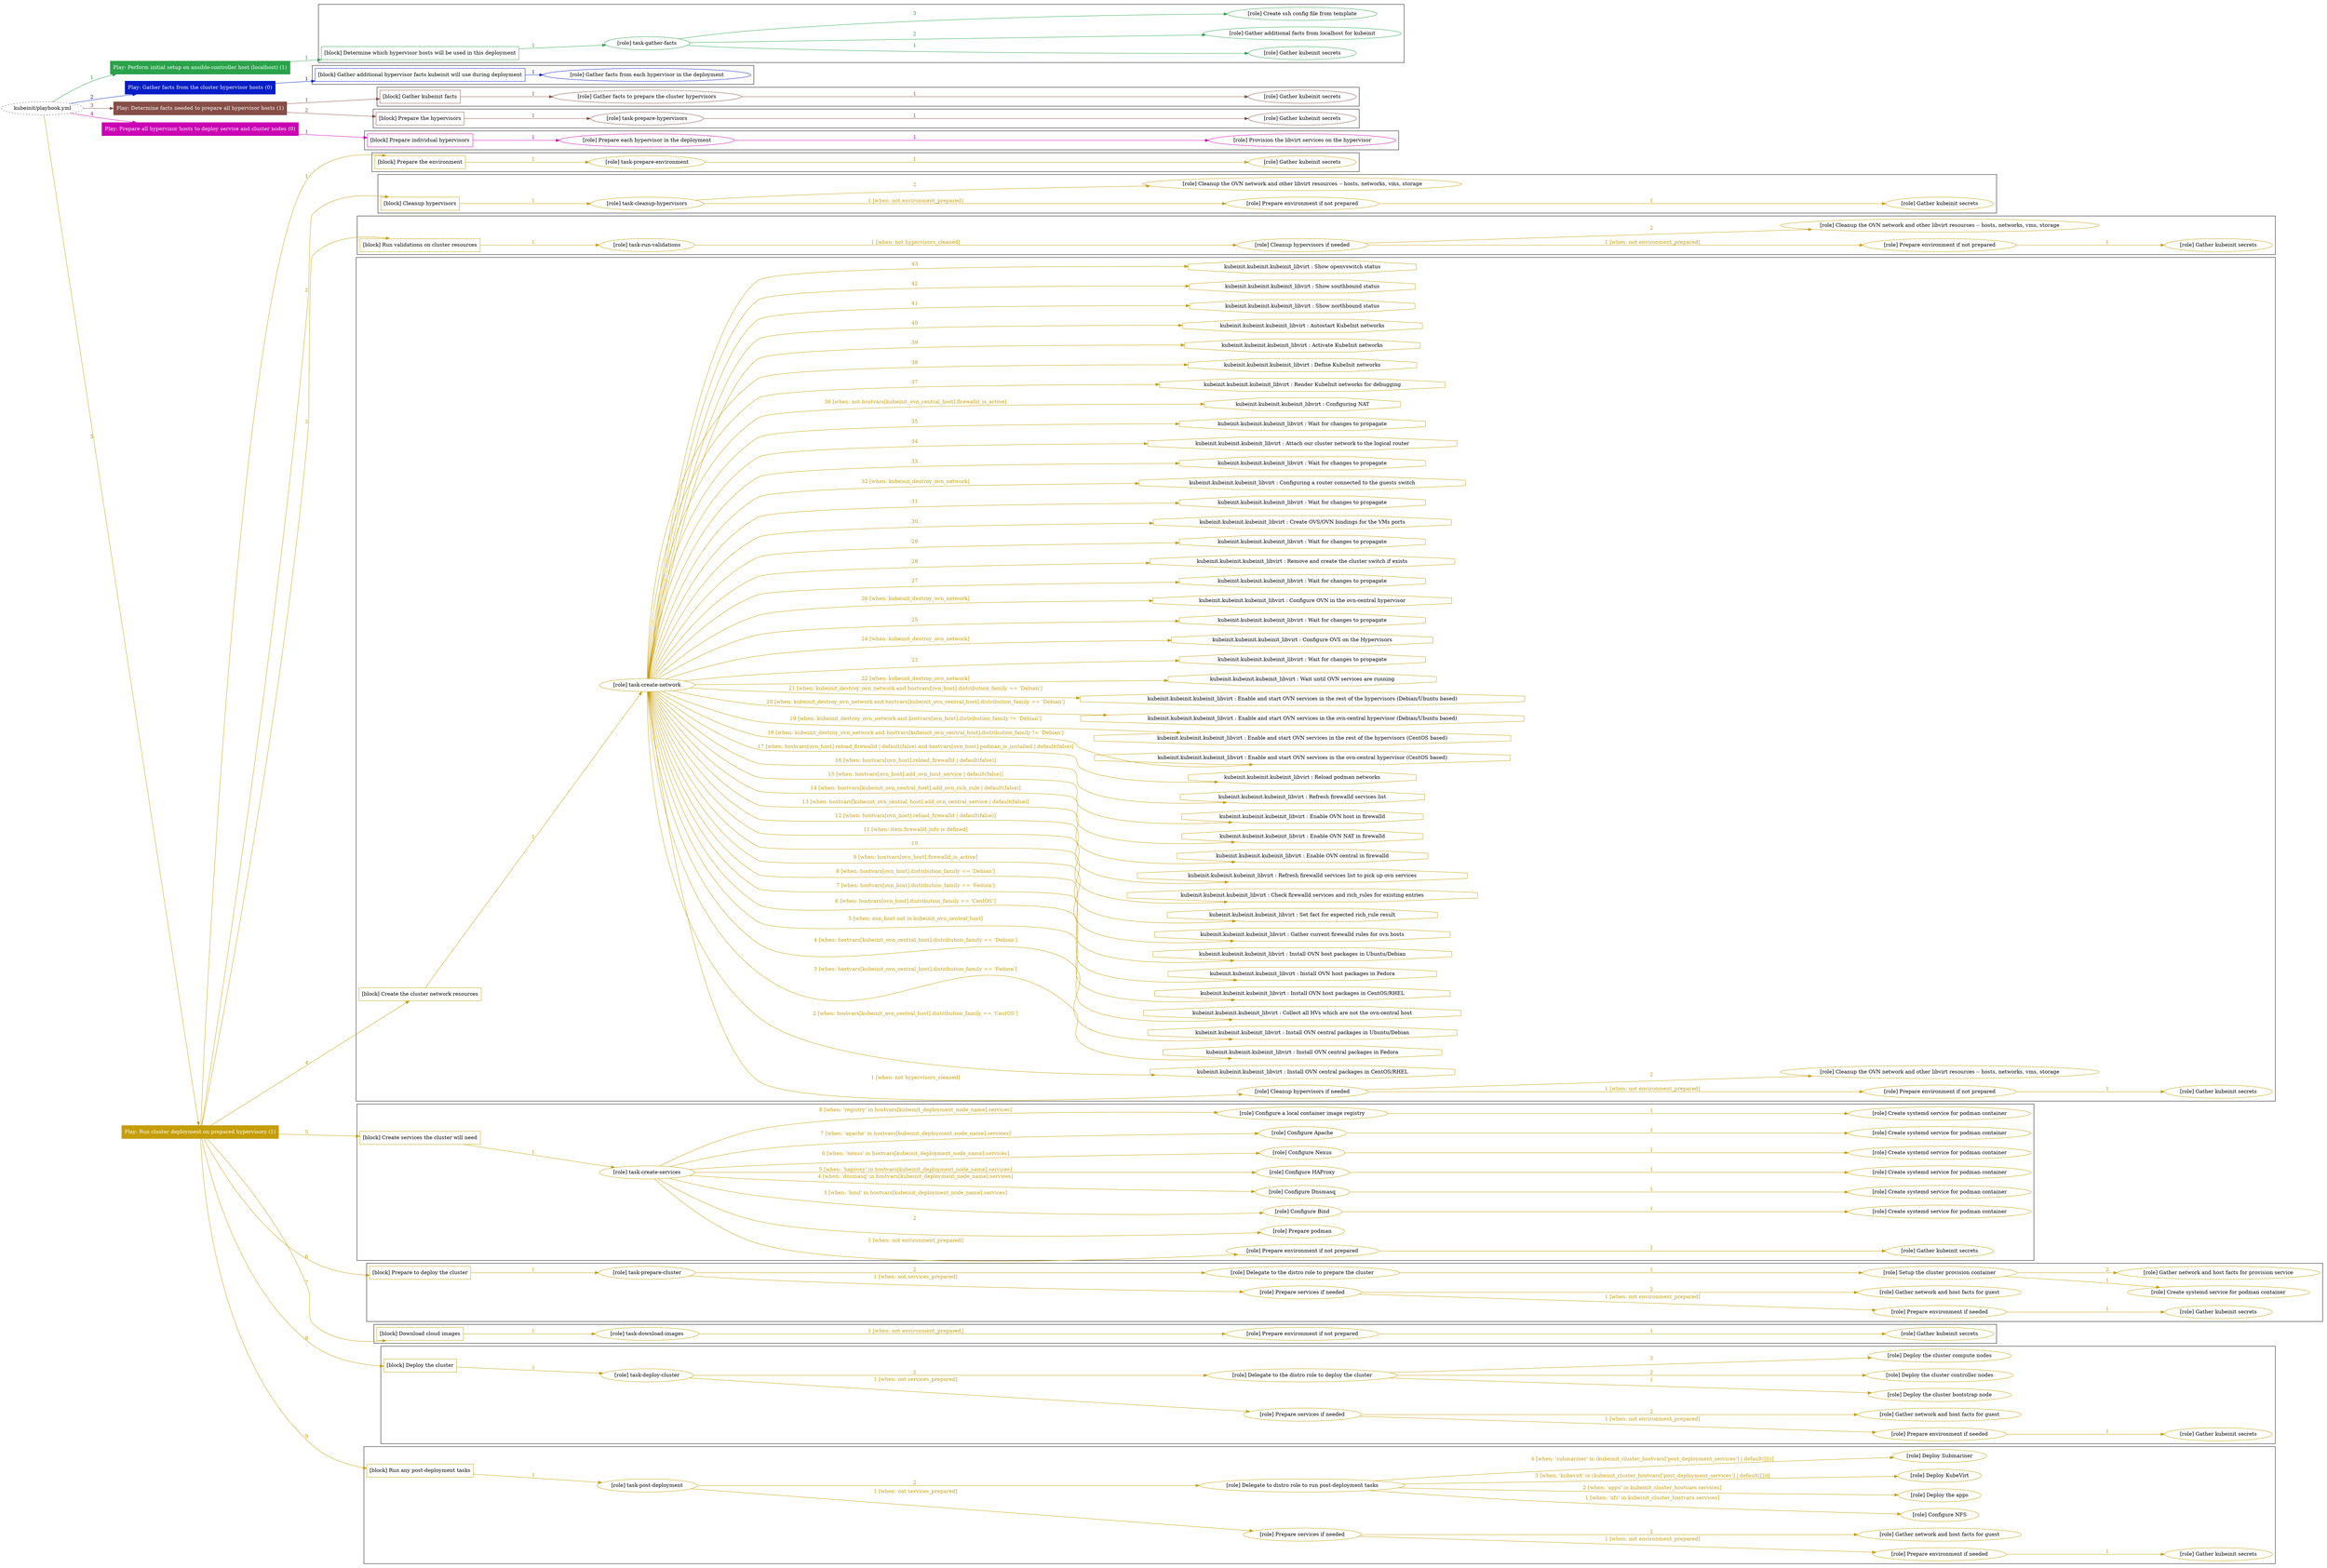 digraph {
	graph [concentrate=true ordering=in rankdir=LR ratio=fill]
	edge [esep=5 sep=10]
	"kubeinit/playbook.yml" [URL="/home/runner/work/kubeinit/kubeinit/kubeinit/playbook.yml" id=playbook_f9a15010 style=dotted]
	"kubeinit/playbook.yml" -> play_150b31c1 [label="1 " color="#2aa24b" fontcolor="#2aa24b" id=edge_63fe5496 labeltooltip="1 " tooltip="1 "]
	subgraph "Play: Perform initial setup on ansible-controller host (localhost) (1)" {
		play_150b31c1 [label="Play: Perform initial setup on ansible-controller host (localhost) (1)" URL="/home/runner/work/kubeinit/kubeinit/kubeinit/playbook.yml" color="#2aa24b" fontcolor="#ffffff" id=play_150b31c1 shape=box style=filled tooltip=localhost]
		play_150b31c1 -> block_cb9b2b9e [label=1 color="#2aa24b" fontcolor="#2aa24b" id=edge_9a534517 labeltooltip=1 tooltip=1]
		subgraph cluster_block_cb9b2b9e {
			block_cb9b2b9e [label="[block] Determine which hypervisor hosts will be used in this deployment" URL="/home/runner/work/kubeinit/kubeinit/kubeinit/playbook.yml" color="#2aa24b" id=block_cb9b2b9e labeltooltip="Determine which hypervisor hosts will be used in this deployment" shape=box tooltip="Determine which hypervisor hosts will be used in this deployment"]
			block_cb9b2b9e -> role_7aee62d0 [label="1 " color="#2aa24b" fontcolor="#2aa24b" id=edge_03500361 labeltooltip="1 " tooltip="1 "]
			subgraph "task-gather-facts" {
				role_7aee62d0 [label="[role] task-gather-facts" URL="/home/runner/work/kubeinit/kubeinit/kubeinit/playbook.yml" color="#2aa24b" id=role_7aee62d0 tooltip="task-gather-facts"]
				role_7aee62d0 -> role_21afb892 [label="1 " color="#2aa24b" fontcolor="#2aa24b" id=edge_c7a6edc2 labeltooltip="1 " tooltip="1 "]
				subgraph "Gather kubeinit secrets" {
					role_21afb892 [label="[role] Gather kubeinit secrets" URL="/home/runner/.ansible/collections/ansible_collections/kubeinit/kubeinit/roles/kubeinit_prepare/tasks/build_hypervisors_group.yml" color="#2aa24b" id=role_21afb892 tooltip="Gather kubeinit secrets"]
				}
				role_7aee62d0 -> role_24382f9d [label="2 " color="#2aa24b" fontcolor="#2aa24b" id=edge_35b62d1d labeltooltip="2 " tooltip="2 "]
				subgraph "Gather additional facts from localhost for kubeinit" {
					role_24382f9d [label="[role] Gather additional facts from localhost for kubeinit" URL="/home/runner/.ansible/collections/ansible_collections/kubeinit/kubeinit/roles/kubeinit_prepare/tasks/build_hypervisors_group.yml" color="#2aa24b" id=role_24382f9d tooltip="Gather additional facts from localhost for kubeinit"]
				}
				role_7aee62d0 -> role_66a870f2 [label="3 " color="#2aa24b" fontcolor="#2aa24b" id=edge_ef746eea labeltooltip="3 " tooltip="3 "]
				subgraph "Create ssh config file from template" {
					role_66a870f2 [label="[role] Create ssh config file from template" URL="/home/runner/.ansible/collections/ansible_collections/kubeinit/kubeinit/roles/kubeinit_prepare/tasks/build_hypervisors_group.yml" color="#2aa24b" id=role_66a870f2 tooltip="Create ssh config file from template"]
				}
			}
		}
	}
	"kubeinit/playbook.yml" -> play_bbe598bc [label="2 " color="#041dc8" fontcolor="#041dc8" id=edge_c033f21f labeltooltip="2 " tooltip="2 "]
	subgraph "Play: Gather facts from the cluster hypervisor hosts (0)" {
		play_bbe598bc [label="Play: Gather facts from the cluster hypervisor hosts (0)" URL="/home/runner/work/kubeinit/kubeinit/kubeinit/playbook.yml" color="#041dc8" fontcolor="#ffffff" id=play_bbe598bc shape=box style=filled tooltip="Play: Gather facts from the cluster hypervisor hosts (0)"]
		play_bbe598bc -> block_30111bba [label=1 color="#041dc8" fontcolor="#041dc8" id=edge_24cc4a4e labeltooltip=1 tooltip=1]
		subgraph cluster_block_30111bba {
			block_30111bba [label="[block] Gather additional hypervisor facts kubeinit will use during deployment" URL="/home/runner/work/kubeinit/kubeinit/kubeinit/playbook.yml" color="#041dc8" id=block_30111bba labeltooltip="Gather additional hypervisor facts kubeinit will use during deployment" shape=box tooltip="Gather additional hypervisor facts kubeinit will use during deployment"]
			block_30111bba -> role_73bc3a3d [label="1 " color="#041dc8" fontcolor="#041dc8" id=edge_724b5bfd labeltooltip="1 " tooltip="1 "]
			subgraph "Gather facts from each hypervisor in the deployment" {
				role_73bc3a3d [label="[role] Gather facts from each hypervisor in the deployment" URL="/home/runner/work/kubeinit/kubeinit/kubeinit/playbook.yml" color="#041dc8" id=role_73bc3a3d tooltip="Gather facts from each hypervisor in the deployment"]
			}
		}
	}
	"kubeinit/playbook.yml" -> play_aba88b34 [label="3 " color="#854e47" fontcolor="#854e47" id=edge_9202baa3 labeltooltip="3 " tooltip="3 "]
	subgraph "Play: Determine facts needed to prepare all hypervisor hosts (1)" {
		play_aba88b34 [label="Play: Determine facts needed to prepare all hypervisor hosts (1)" URL="/home/runner/work/kubeinit/kubeinit/kubeinit/playbook.yml" color="#854e47" fontcolor="#ffffff" id=play_aba88b34 shape=box style=filled tooltip=localhost]
		play_aba88b34 -> block_6b2baf74 [label=1 color="#854e47" fontcolor="#854e47" id=edge_120f4416 labeltooltip=1 tooltip=1]
		subgraph cluster_block_6b2baf74 {
			block_6b2baf74 [label="[block] Gather kubeinit facts" URL="/home/runner/work/kubeinit/kubeinit/kubeinit/playbook.yml" color="#854e47" id=block_6b2baf74 labeltooltip="Gather kubeinit facts" shape=box tooltip="Gather kubeinit facts"]
			block_6b2baf74 -> role_e3de340d [label="1 " color="#854e47" fontcolor="#854e47" id=edge_dc1125ac labeltooltip="1 " tooltip="1 "]
			subgraph "Gather facts to prepare the cluster hypervisors" {
				role_e3de340d [label="[role] Gather facts to prepare the cluster hypervisors" URL="/home/runner/work/kubeinit/kubeinit/kubeinit/playbook.yml" color="#854e47" id=role_e3de340d tooltip="Gather facts to prepare the cluster hypervisors"]
				role_e3de340d -> role_b8fe965d [label="1 " color="#854e47" fontcolor="#854e47" id=edge_f069accb labeltooltip="1 " tooltip="1 "]
				subgraph "Gather kubeinit secrets" {
					role_b8fe965d [label="[role] Gather kubeinit secrets" URL="/home/runner/.ansible/collections/ansible_collections/kubeinit/kubeinit/roles/kubeinit_prepare/tasks/gather_kubeinit_facts.yml" color="#854e47" id=role_b8fe965d tooltip="Gather kubeinit secrets"]
				}
			}
		}
		play_aba88b34 -> block_b164c7ab [label=2 color="#854e47" fontcolor="#854e47" id=edge_bb475d5c labeltooltip=2 tooltip=2]
		subgraph cluster_block_b164c7ab {
			block_b164c7ab [label="[block] Prepare the hypervisors" URL="/home/runner/work/kubeinit/kubeinit/kubeinit/playbook.yml" color="#854e47" id=block_b164c7ab labeltooltip="Prepare the hypervisors" shape=box tooltip="Prepare the hypervisors"]
			block_b164c7ab -> role_5e4c1a0b [label="1 " color="#854e47" fontcolor="#854e47" id=edge_0ab4ca7e labeltooltip="1 " tooltip="1 "]
			subgraph "task-prepare-hypervisors" {
				role_5e4c1a0b [label="[role] task-prepare-hypervisors" URL="/home/runner/work/kubeinit/kubeinit/kubeinit/playbook.yml" color="#854e47" id=role_5e4c1a0b tooltip="task-prepare-hypervisors"]
				role_5e4c1a0b -> role_dccf8189 [label="1 " color="#854e47" fontcolor="#854e47" id=edge_25c7ace1 labeltooltip="1 " tooltip="1 "]
				subgraph "Gather kubeinit secrets" {
					role_dccf8189 [label="[role] Gather kubeinit secrets" URL="/home/runner/.ansible/collections/ansible_collections/kubeinit/kubeinit/roles/kubeinit_prepare/tasks/gather_kubeinit_facts.yml" color="#854e47" id=role_dccf8189 tooltip="Gather kubeinit secrets"]
				}
			}
		}
	}
	"kubeinit/playbook.yml" -> play_5971396a [label="4 " color="#ca02b3" fontcolor="#ca02b3" id=edge_ecc737f1 labeltooltip="4 " tooltip="4 "]
	subgraph "Play: Prepare all hypervisor hosts to deploy service and cluster nodes (0)" {
		play_5971396a [label="Play: Prepare all hypervisor hosts to deploy service and cluster nodes (0)" URL="/home/runner/work/kubeinit/kubeinit/kubeinit/playbook.yml" color="#ca02b3" fontcolor="#ffffff" id=play_5971396a shape=box style=filled tooltip="Play: Prepare all hypervisor hosts to deploy service and cluster nodes (0)"]
		play_5971396a -> block_00558ad6 [label=1 color="#ca02b3" fontcolor="#ca02b3" id=edge_9923c1fb labeltooltip=1 tooltip=1]
		subgraph cluster_block_00558ad6 {
			block_00558ad6 [label="[block] Prepare individual hypervisors" URL="/home/runner/work/kubeinit/kubeinit/kubeinit/playbook.yml" color="#ca02b3" id=block_00558ad6 labeltooltip="Prepare individual hypervisors" shape=box tooltip="Prepare individual hypervisors"]
			block_00558ad6 -> role_9ae23248 [label="1 " color="#ca02b3" fontcolor="#ca02b3" id=edge_0829775e labeltooltip="1 " tooltip="1 "]
			subgraph "Prepare each hypervisor in the deployment" {
				role_9ae23248 [label="[role] Prepare each hypervisor in the deployment" URL="/home/runner/work/kubeinit/kubeinit/kubeinit/playbook.yml" color="#ca02b3" id=role_9ae23248 tooltip="Prepare each hypervisor in the deployment"]
				role_9ae23248 -> role_e0b73d47 [label="1 " color="#ca02b3" fontcolor="#ca02b3" id=edge_5f8d418f labeltooltip="1 " tooltip="1 "]
				subgraph "Provision the libvirt services on the hypervisor" {
					role_e0b73d47 [label="[role] Provision the libvirt services on the hypervisor" URL="/home/runner/.ansible/collections/ansible_collections/kubeinit/kubeinit/roles/kubeinit_prepare/tasks/prepare_hypervisor.yml" color="#ca02b3" id=role_e0b73d47 tooltip="Provision the libvirt services on the hypervisor"]
				}
			}
		}
	}
	"kubeinit/playbook.yml" -> play_37071ef5 [label="5 " color="#c59e07" fontcolor="#c59e07" id=edge_a8862fa1 labeltooltip="5 " tooltip="5 "]
	subgraph "Play: Run cluster deployment on prepared hypervisors (1)" {
		play_37071ef5 [label="Play: Run cluster deployment on prepared hypervisors (1)" URL="/home/runner/work/kubeinit/kubeinit/kubeinit/playbook.yml" color="#c59e07" fontcolor="#ffffff" id=play_37071ef5 shape=box style=filled tooltip=localhost]
		play_37071ef5 -> block_05d351c6 [label=1 color="#c59e07" fontcolor="#c59e07" id=edge_0f71c21a labeltooltip=1 tooltip=1]
		subgraph cluster_block_05d351c6 {
			block_05d351c6 [label="[block] Prepare the environment" URL="/home/runner/work/kubeinit/kubeinit/kubeinit/playbook.yml" color="#c59e07" id=block_05d351c6 labeltooltip="Prepare the environment" shape=box tooltip="Prepare the environment"]
			block_05d351c6 -> role_82d7c328 [label="1 " color="#c59e07" fontcolor="#c59e07" id=edge_ac9cd91f labeltooltip="1 " tooltip="1 "]
			subgraph "task-prepare-environment" {
				role_82d7c328 [label="[role] task-prepare-environment" URL="/home/runner/work/kubeinit/kubeinit/kubeinit/playbook.yml" color="#c59e07" id=role_82d7c328 tooltip="task-prepare-environment"]
				role_82d7c328 -> role_fc91b8da [label="1 " color="#c59e07" fontcolor="#c59e07" id=edge_b71ee721 labeltooltip="1 " tooltip="1 "]
				subgraph "Gather kubeinit secrets" {
					role_fc91b8da [label="[role] Gather kubeinit secrets" URL="/home/runner/.ansible/collections/ansible_collections/kubeinit/kubeinit/roles/kubeinit_prepare/tasks/gather_kubeinit_facts.yml" color="#c59e07" id=role_fc91b8da tooltip="Gather kubeinit secrets"]
				}
			}
		}
		play_37071ef5 -> block_2143dc7e [label=2 color="#c59e07" fontcolor="#c59e07" id=edge_342a0830 labeltooltip=2 tooltip=2]
		subgraph cluster_block_2143dc7e {
			block_2143dc7e [label="[block] Cleanup hypervisors" URL="/home/runner/work/kubeinit/kubeinit/kubeinit/playbook.yml" color="#c59e07" id=block_2143dc7e labeltooltip="Cleanup hypervisors" shape=box tooltip="Cleanup hypervisors"]
			block_2143dc7e -> role_d05a4523 [label="1 " color="#c59e07" fontcolor="#c59e07" id=edge_aa824b39 labeltooltip="1 " tooltip="1 "]
			subgraph "task-cleanup-hypervisors" {
				role_d05a4523 [label="[role] task-cleanup-hypervisors" URL="/home/runner/work/kubeinit/kubeinit/kubeinit/playbook.yml" color="#c59e07" id=role_d05a4523 tooltip="task-cleanup-hypervisors"]
				role_d05a4523 -> role_2d3499b0 [label="1 [when: not environment_prepared]" color="#c59e07" fontcolor="#c59e07" id=edge_3f64353f labeltooltip="1 [when: not environment_prepared]" tooltip="1 [when: not environment_prepared]"]
				subgraph "Prepare environment if not prepared" {
					role_2d3499b0 [label="[role] Prepare environment if not prepared" URL="/home/runner/.ansible/collections/ansible_collections/kubeinit/kubeinit/roles/kubeinit_prepare/tasks/cleanup_hypervisors.yml" color="#c59e07" id=role_2d3499b0 tooltip="Prepare environment if not prepared"]
					role_2d3499b0 -> role_a2a9a453 [label="1 " color="#c59e07" fontcolor="#c59e07" id=edge_f6f047cb labeltooltip="1 " tooltip="1 "]
					subgraph "Gather kubeinit secrets" {
						role_a2a9a453 [label="[role] Gather kubeinit secrets" URL="/home/runner/.ansible/collections/ansible_collections/kubeinit/kubeinit/roles/kubeinit_prepare/tasks/gather_kubeinit_facts.yml" color="#c59e07" id=role_a2a9a453 tooltip="Gather kubeinit secrets"]
					}
				}
				role_d05a4523 -> role_209c849b [label="2 " color="#c59e07" fontcolor="#c59e07" id=edge_d192dea2 labeltooltip="2 " tooltip="2 "]
				subgraph "Cleanup the OVN network and other libvirt resources -- hosts, networks, vms, storage" {
					role_209c849b [label="[role] Cleanup the OVN network and other libvirt resources -- hosts, networks, vms, storage" URL="/home/runner/.ansible/collections/ansible_collections/kubeinit/kubeinit/roles/kubeinit_prepare/tasks/cleanup_hypervisors.yml" color="#c59e07" id=role_209c849b tooltip="Cleanup the OVN network and other libvirt resources -- hosts, networks, vms, storage"]
				}
			}
		}
		play_37071ef5 -> block_7ac087a0 [label=3 color="#c59e07" fontcolor="#c59e07" id=edge_1ed7f194 labeltooltip=3 tooltip=3]
		subgraph cluster_block_7ac087a0 {
			block_7ac087a0 [label="[block] Run validations on cluster resources" URL="/home/runner/work/kubeinit/kubeinit/kubeinit/playbook.yml" color="#c59e07" id=block_7ac087a0 labeltooltip="Run validations on cluster resources" shape=box tooltip="Run validations on cluster resources"]
			block_7ac087a0 -> role_fff26a28 [label="1 " color="#c59e07" fontcolor="#c59e07" id=edge_8dddb250 labeltooltip="1 " tooltip="1 "]
			subgraph "task-run-validations" {
				role_fff26a28 [label="[role] task-run-validations" URL="/home/runner/work/kubeinit/kubeinit/kubeinit/playbook.yml" color="#c59e07" id=role_fff26a28 tooltip="task-run-validations"]
				role_fff26a28 -> role_77477133 [label="1 [when: not hypervisors_cleaned]" color="#c59e07" fontcolor="#c59e07" id=edge_8ac65aba labeltooltip="1 [when: not hypervisors_cleaned]" tooltip="1 [when: not hypervisors_cleaned]"]
				subgraph "Cleanup hypervisors if needed" {
					role_77477133 [label="[role] Cleanup hypervisors if needed" URL="/home/runner/.ansible/collections/ansible_collections/kubeinit/kubeinit/roles/kubeinit_validations/tasks/main.yml" color="#c59e07" id=role_77477133 tooltip="Cleanup hypervisors if needed"]
					role_77477133 -> role_3ad833ef [label="1 [when: not environment_prepared]" color="#c59e07" fontcolor="#c59e07" id=edge_ce956aa1 labeltooltip="1 [when: not environment_prepared]" tooltip="1 [when: not environment_prepared]"]
					subgraph "Prepare environment if not prepared" {
						role_3ad833ef [label="[role] Prepare environment if not prepared" URL="/home/runner/.ansible/collections/ansible_collections/kubeinit/kubeinit/roles/kubeinit_prepare/tasks/cleanup_hypervisors.yml" color="#c59e07" id=role_3ad833ef tooltip="Prepare environment if not prepared"]
						role_3ad833ef -> role_ad02cb56 [label="1 " color="#c59e07" fontcolor="#c59e07" id=edge_a47c0b06 labeltooltip="1 " tooltip="1 "]
						subgraph "Gather kubeinit secrets" {
							role_ad02cb56 [label="[role] Gather kubeinit secrets" URL="/home/runner/.ansible/collections/ansible_collections/kubeinit/kubeinit/roles/kubeinit_prepare/tasks/gather_kubeinit_facts.yml" color="#c59e07" id=role_ad02cb56 tooltip="Gather kubeinit secrets"]
						}
					}
					role_77477133 -> role_7814d853 [label="2 " color="#c59e07" fontcolor="#c59e07" id=edge_45b71c55 labeltooltip="2 " tooltip="2 "]
					subgraph "Cleanup the OVN network and other libvirt resources -- hosts, networks, vms, storage" {
						role_7814d853 [label="[role] Cleanup the OVN network and other libvirt resources -- hosts, networks, vms, storage" URL="/home/runner/.ansible/collections/ansible_collections/kubeinit/kubeinit/roles/kubeinit_prepare/tasks/cleanup_hypervisors.yml" color="#c59e07" id=role_7814d853 tooltip="Cleanup the OVN network and other libvirt resources -- hosts, networks, vms, storage"]
					}
				}
			}
		}
		play_37071ef5 -> block_46189e93 [label=4 color="#c59e07" fontcolor="#c59e07" id=edge_699dcb4c labeltooltip=4 tooltip=4]
		subgraph cluster_block_46189e93 {
			block_46189e93 [label="[block] Create the cluster network resources" URL="/home/runner/work/kubeinit/kubeinit/kubeinit/playbook.yml" color="#c59e07" id=block_46189e93 labeltooltip="Create the cluster network resources" shape=box tooltip="Create the cluster network resources"]
			block_46189e93 -> role_f6d23aed [label="1 " color="#c59e07" fontcolor="#c59e07" id=edge_ce1881f0 labeltooltip="1 " tooltip="1 "]
			subgraph "task-create-network" {
				role_f6d23aed [label="[role] task-create-network" URL="/home/runner/work/kubeinit/kubeinit/kubeinit/playbook.yml" color="#c59e07" id=role_f6d23aed tooltip="task-create-network"]
				role_f6d23aed -> role_3c326ea7 [label="1 [when: not hypervisors_cleaned]" color="#c59e07" fontcolor="#c59e07" id=edge_95965290 labeltooltip="1 [when: not hypervisors_cleaned]" tooltip="1 [when: not hypervisors_cleaned]"]
				subgraph "Cleanup hypervisors if needed" {
					role_3c326ea7 [label="[role] Cleanup hypervisors if needed" URL="/home/runner/.ansible/collections/ansible_collections/kubeinit/kubeinit/roles/kubeinit_libvirt/tasks/create_network.yml" color="#c59e07" id=role_3c326ea7 tooltip="Cleanup hypervisors if needed"]
					role_3c326ea7 -> role_29a77fa1 [label="1 [when: not environment_prepared]" color="#c59e07" fontcolor="#c59e07" id=edge_2def8e3d labeltooltip="1 [when: not environment_prepared]" tooltip="1 [when: not environment_prepared]"]
					subgraph "Prepare environment if not prepared" {
						role_29a77fa1 [label="[role] Prepare environment if not prepared" URL="/home/runner/.ansible/collections/ansible_collections/kubeinit/kubeinit/roles/kubeinit_prepare/tasks/cleanup_hypervisors.yml" color="#c59e07" id=role_29a77fa1 tooltip="Prepare environment if not prepared"]
						role_29a77fa1 -> role_4864f7ed [label="1 " color="#c59e07" fontcolor="#c59e07" id=edge_d59e9006 labeltooltip="1 " tooltip="1 "]
						subgraph "Gather kubeinit secrets" {
							role_4864f7ed [label="[role] Gather kubeinit secrets" URL="/home/runner/.ansible/collections/ansible_collections/kubeinit/kubeinit/roles/kubeinit_prepare/tasks/gather_kubeinit_facts.yml" color="#c59e07" id=role_4864f7ed tooltip="Gather kubeinit secrets"]
						}
					}
					role_3c326ea7 -> role_c8fd55fd [label="2 " color="#c59e07" fontcolor="#c59e07" id=edge_190ceb8f labeltooltip="2 " tooltip="2 "]
					subgraph "Cleanup the OVN network and other libvirt resources -- hosts, networks, vms, storage" {
						role_c8fd55fd [label="[role] Cleanup the OVN network and other libvirt resources -- hosts, networks, vms, storage" URL="/home/runner/.ansible/collections/ansible_collections/kubeinit/kubeinit/roles/kubeinit_prepare/tasks/cleanup_hypervisors.yml" color="#c59e07" id=role_c8fd55fd tooltip="Cleanup the OVN network and other libvirt resources -- hosts, networks, vms, storage"]
					}
				}
				task_ffa7de4d [label="kubeinit.kubeinit.kubeinit_libvirt : Install OVN central packages in CentOS/RHEL" URL="/home/runner/.ansible/collections/ansible_collections/kubeinit/kubeinit/roles/kubeinit_libvirt/tasks/create_network.yml" color="#c59e07" id=task_ffa7de4d shape=octagon tooltip="kubeinit.kubeinit.kubeinit_libvirt : Install OVN central packages in CentOS/RHEL"]
				role_f6d23aed -> task_ffa7de4d [label="2 [when: hostvars[kubeinit_ovn_central_host].distribution_family == 'CentOS']" color="#c59e07" fontcolor="#c59e07" id=edge_2e80ddcc labeltooltip="2 [when: hostvars[kubeinit_ovn_central_host].distribution_family == 'CentOS']" tooltip="2 [when: hostvars[kubeinit_ovn_central_host].distribution_family == 'CentOS']"]
				task_4566e72f [label="kubeinit.kubeinit.kubeinit_libvirt : Install OVN central packages in Fedora" URL="/home/runner/.ansible/collections/ansible_collections/kubeinit/kubeinit/roles/kubeinit_libvirt/tasks/create_network.yml" color="#c59e07" id=task_4566e72f shape=octagon tooltip="kubeinit.kubeinit.kubeinit_libvirt : Install OVN central packages in Fedora"]
				role_f6d23aed -> task_4566e72f [label="3 [when: hostvars[kubeinit_ovn_central_host].distribution_family == 'Fedora']" color="#c59e07" fontcolor="#c59e07" id=edge_895662f4 labeltooltip="3 [when: hostvars[kubeinit_ovn_central_host].distribution_family == 'Fedora']" tooltip="3 [when: hostvars[kubeinit_ovn_central_host].distribution_family == 'Fedora']"]
				task_894cf5ed [label="kubeinit.kubeinit.kubeinit_libvirt : Install OVN central packages in Ubuntu/Debian" URL="/home/runner/.ansible/collections/ansible_collections/kubeinit/kubeinit/roles/kubeinit_libvirt/tasks/create_network.yml" color="#c59e07" id=task_894cf5ed shape=octagon tooltip="kubeinit.kubeinit.kubeinit_libvirt : Install OVN central packages in Ubuntu/Debian"]
				role_f6d23aed -> task_894cf5ed [label="4 [when: hostvars[kubeinit_ovn_central_host].distribution_family == 'Debian']" color="#c59e07" fontcolor="#c59e07" id=edge_2db0fd1c labeltooltip="4 [when: hostvars[kubeinit_ovn_central_host].distribution_family == 'Debian']" tooltip="4 [when: hostvars[kubeinit_ovn_central_host].distribution_family == 'Debian']"]
				task_172e334b [label="kubeinit.kubeinit.kubeinit_libvirt : Collect all HVs which are not the ovn-central host" URL="/home/runner/.ansible/collections/ansible_collections/kubeinit/kubeinit/roles/kubeinit_libvirt/tasks/create_network.yml" color="#c59e07" id=task_172e334b shape=octagon tooltip="kubeinit.kubeinit.kubeinit_libvirt : Collect all HVs which are not the ovn-central host"]
				role_f6d23aed -> task_172e334b [label="5 [when: ovn_host not in kubeinit_ovn_central_host]" color="#c59e07" fontcolor="#c59e07" id=edge_cec1632f labeltooltip="5 [when: ovn_host not in kubeinit_ovn_central_host]" tooltip="5 [when: ovn_host not in kubeinit_ovn_central_host]"]
				task_d65827c2 [label="kubeinit.kubeinit.kubeinit_libvirt : Install OVN host packages in CentOS/RHEL" URL="/home/runner/.ansible/collections/ansible_collections/kubeinit/kubeinit/roles/kubeinit_libvirt/tasks/create_network.yml" color="#c59e07" id=task_d65827c2 shape=octagon tooltip="kubeinit.kubeinit.kubeinit_libvirt : Install OVN host packages in CentOS/RHEL"]
				role_f6d23aed -> task_d65827c2 [label="6 [when: hostvars[ovn_host].distribution_family == 'CentOS']" color="#c59e07" fontcolor="#c59e07" id=edge_e018109f labeltooltip="6 [when: hostvars[ovn_host].distribution_family == 'CentOS']" tooltip="6 [when: hostvars[ovn_host].distribution_family == 'CentOS']"]
				task_09891c47 [label="kubeinit.kubeinit.kubeinit_libvirt : Install OVN host packages in Fedora" URL="/home/runner/.ansible/collections/ansible_collections/kubeinit/kubeinit/roles/kubeinit_libvirt/tasks/create_network.yml" color="#c59e07" id=task_09891c47 shape=octagon tooltip="kubeinit.kubeinit.kubeinit_libvirt : Install OVN host packages in Fedora"]
				role_f6d23aed -> task_09891c47 [label="7 [when: hostvars[ovn_host].distribution_family == 'Fedora']" color="#c59e07" fontcolor="#c59e07" id=edge_f7eef53e labeltooltip="7 [when: hostvars[ovn_host].distribution_family == 'Fedora']" tooltip="7 [when: hostvars[ovn_host].distribution_family == 'Fedora']"]
				task_801df90e [label="kubeinit.kubeinit.kubeinit_libvirt : Install OVN host packages in Ubuntu/Debian" URL="/home/runner/.ansible/collections/ansible_collections/kubeinit/kubeinit/roles/kubeinit_libvirt/tasks/create_network.yml" color="#c59e07" id=task_801df90e shape=octagon tooltip="kubeinit.kubeinit.kubeinit_libvirt : Install OVN host packages in Ubuntu/Debian"]
				role_f6d23aed -> task_801df90e [label="8 [when: hostvars[ovn_host].distribution_family == 'Debian']" color="#c59e07" fontcolor="#c59e07" id=edge_3944f7d4 labeltooltip="8 [when: hostvars[ovn_host].distribution_family == 'Debian']" tooltip="8 [when: hostvars[ovn_host].distribution_family == 'Debian']"]
				task_20c33019 [label="kubeinit.kubeinit.kubeinit_libvirt : Gather current firewalld rules for ovn hosts" URL="/home/runner/.ansible/collections/ansible_collections/kubeinit/kubeinit/roles/kubeinit_libvirt/tasks/create_network.yml" color="#c59e07" id=task_20c33019 shape=octagon tooltip="kubeinit.kubeinit.kubeinit_libvirt : Gather current firewalld rules for ovn hosts"]
				role_f6d23aed -> task_20c33019 [label="9 [when: hostvars[ovn_host].firewalld_is_active]" color="#c59e07" fontcolor="#c59e07" id=edge_b1c1028f labeltooltip="9 [when: hostvars[ovn_host].firewalld_is_active]" tooltip="9 [when: hostvars[ovn_host].firewalld_is_active]"]
				task_2b1d9779 [label="kubeinit.kubeinit.kubeinit_libvirt : Set fact for expected rich_rule result" URL="/home/runner/.ansible/collections/ansible_collections/kubeinit/kubeinit/roles/kubeinit_libvirt/tasks/create_network.yml" color="#c59e07" id=task_2b1d9779 shape=octagon tooltip="kubeinit.kubeinit.kubeinit_libvirt : Set fact for expected rich_rule result"]
				role_f6d23aed -> task_2b1d9779 [label="10 " color="#c59e07" fontcolor="#c59e07" id=edge_5c1c3d47 labeltooltip="10 " tooltip="10 "]
				task_b1b3e014 [label="kubeinit.kubeinit.kubeinit_libvirt : Check firewalld services and rich_rules for existing entries" URL="/home/runner/.ansible/collections/ansible_collections/kubeinit/kubeinit/roles/kubeinit_libvirt/tasks/create_network.yml" color="#c59e07" id=task_b1b3e014 shape=octagon tooltip="kubeinit.kubeinit.kubeinit_libvirt : Check firewalld services and rich_rules for existing entries"]
				role_f6d23aed -> task_b1b3e014 [label="11 [when: item.firewalld_info is defined]" color="#c59e07" fontcolor="#c59e07" id=edge_5199f559 labeltooltip="11 [when: item.firewalld_info is defined]" tooltip="11 [when: item.firewalld_info is defined]"]
				task_64bdb206 [label="kubeinit.kubeinit.kubeinit_libvirt : Refresh firewalld services list to pick up ovn services" URL="/home/runner/.ansible/collections/ansible_collections/kubeinit/kubeinit/roles/kubeinit_libvirt/tasks/create_network.yml" color="#c59e07" id=task_64bdb206 shape=octagon tooltip="kubeinit.kubeinit.kubeinit_libvirt : Refresh firewalld services list to pick up ovn services"]
				role_f6d23aed -> task_64bdb206 [label="12 [when: hostvars[ovn_host].reload_firewalld | default(false)]" color="#c59e07" fontcolor="#c59e07" id=edge_d9ef76ac labeltooltip="12 [when: hostvars[ovn_host].reload_firewalld | default(false)]" tooltip="12 [when: hostvars[ovn_host].reload_firewalld | default(false)]"]
				task_14995dbf [label="kubeinit.kubeinit.kubeinit_libvirt : Enable OVN central in firewalld" URL="/home/runner/.ansible/collections/ansible_collections/kubeinit/kubeinit/roles/kubeinit_libvirt/tasks/create_network.yml" color="#c59e07" id=task_14995dbf shape=octagon tooltip="kubeinit.kubeinit.kubeinit_libvirt : Enable OVN central in firewalld"]
				role_f6d23aed -> task_14995dbf [label="13 [when: hostvars[kubeinit_ovn_central_host].add_ovn_central_service | default(false)]" color="#c59e07" fontcolor="#c59e07" id=edge_756068c7 labeltooltip="13 [when: hostvars[kubeinit_ovn_central_host].add_ovn_central_service | default(false)]" tooltip="13 [when: hostvars[kubeinit_ovn_central_host].add_ovn_central_service | default(false)]"]
				task_c88cd283 [label="kubeinit.kubeinit.kubeinit_libvirt : Enable OVN NAT in firewalld" URL="/home/runner/.ansible/collections/ansible_collections/kubeinit/kubeinit/roles/kubeinit_libvirt/tasks/create_network.yml" color="#c59e07" id=task_c88cd283 shape=octagon tooltip="kubeinit.kubeinit.kubeinit_libvirt : Enable OVN NAT in firewalld"]
				role_f6d23aed -> task_c88cd283 [label="14 [when: hostvars[kubeinit_ovn_central_host].add_ovn_rich_rule | default(false)]" color="#c59e07" fontcolor="#c59e07" id=edge_92551277 labeltooltip="14 [when: hostvars[kubeinit_ovn_central_host].add_ovn_rich_rule | default(false)]" tooltip="14 [when: hostvars[kubeinit_ovn_central_host].add_ovn_rich_rule | default(false)]"]
				task_83262f94 [label="kubeinit.kubeinit.kubeinit_libvirt : Enable OVN host in firewalld" URL="/home/runner/.ansible/collections/ansible_collections/kubeinit/kubeinit/roles/kubeinit_libvirt/tasks/create_network.yml" color="#c59e07" id=task_83262f94 shape=octagon tooltip="kubeinit.kubeinit.kubeinit_libvirt : Enable OVN host in firewalld"]
				role_f6d23aed -> task_83262f94 [label="15 [when: hostvars[ovn_host].add_ovn_host_service | default(false)]" color="#c59e07" fontcolor="#c59e07" id=edge_a70e3dc9 labeltooltip="15 [when: hostvars[ovn_host].add_ovn_host_service | default(false)]" tooltip="15 [when: hostvars[ovn_host].add_ovn_host_service | default(false)]"]
				task_15bb7f18 [label="kubeinit.kubeinit.kubeinit_libvirt : Refresh firewalld services list" URL="/home/runner/.ansible/collections/ansible_collections/kubeinit/kubeinit/roles/kubeinit_libvirt/tasks/create_network.yml" color="#c59e07" id=task_15bb7f18 shape=octagon tooltip="kubeinit.kubeinit.kubeinit_libvirt : Refresh firewalld services list"]
				role_f6d23aed -> task_15bb7f18 [label="16 [when: hostvars[ovn_host].reload_firewalld | default(false)]" color="#c59e07" fontcolor="#c59e07" id=edge_02c3c61e labeltooltip="16 [when: hostvars[ovn_host].reload_firewalld | default(false)]" tooltip="16 [when: hostvars[ovn_host].reload_firewalld | default(false)]"]
				task_bef357ff [label="kubeinit.kubeinit.kubeinit_libvirt : Reload podman networks" URL="/home/runner/.ansible/collections/ansible_collections/kubeinit/kubeinit/roles/kubeinit_libvirt/tasks/create_network.yml" color="#c59e07" id=task_bef357ff shape=octagon tooltip="kubeinit.kubeinit.kubeinit_libvirt : Reload podman networks"]
				role_f6d23aed -> task_bef357ff [label="17 [when: hostvars[ovn_host].reload_firewalld | default(false) and hostvars[ovn_host].podman_is_installed | default(false)]" color="#c59e07" fontcolor="#c59e07" id=edge_530bf681 labeltooltip="17 [when: hostvars[ovn_host].reload_firewalld | default(false) and hostvars[ovn_host].podman_is_installed | default(false)]" tooltip="17 [when: hostvars[ovn_host].reload_firewalld | default(false) and hostvars[ovn_host].podman_is_installed | default(false)]"]
				task_f363e0db [label="kubeinit.kubeinit.kubeinit_libvirt : Enable and start OVN services in the ovn-central hypervisor (CentOS based)" URL="/home/runner/.ansible/collections/ansible_collections/kubeinit/kubeinit/roles/kubeinit_libvirt/tasks/create_network.yml" color="#c59e07" id=task_f363e0db shape=octagon tooltip="kubeinit.kubeinit.kubeinit_libvirt : Enable and start OVN services in the ovn-central hypervisor (CentOS based)"]
				role_f6d23aed -> task_f363e0db [label="18 [when: kubeinit_destroy_ovn_network and hostvars[kubeinit_ovn_central_host].distribution_family != 'Debian']" color="#c59e07" fontcolor="#c59e07" id=edge_2b6a7c56 labeltooltip="18 [when: kubeinit_destroy_ovn_network and hostvars[kubeinit_ovn_central_host].distribution_family != 'Debian']" tooltip="18 [when: kubeinit_destroy_ovn_network and hostvars[kubeinit_ovn_central_host].distribution_family != 'Debian']"]
				task_d58193a6 [label="kubeinit.kubeinit.kubeinit_libvirt : Enable and start OVN services in the rest of the hypervisors (CentOS based)" URL="/home/runner/.ansible/collections/ansible_collections/kubeinit/kubeinit/roles/kubeinit_libvirt/tasks/create_network.yml" color="#c59e07" id=task_d58193a6 shape=octagon tooltip="kubeinit.kubeinit.kubeinit_libvirt : Enable and start OVN services in the rest of the hypervisors (CentOS based)"]
				role_f6d23aed -> task_d58193a6 [label="19 [when: kubeinit_destroy_ovn_network and hostvars[ovn_host].distribution_family != 'Debian']" color="#c59e07" fontcolor="#c59e07" id=edge_1a7db417 labeltooltip="19 [when: kubeinit_destroy_ovn_network and hostvars[ovn_host].distribution_family != 'Debian']" tooltip="19 [when: kubeinit_destroy_ovn_network and hostvars[ovn_host].distribution_family != 'Debian']"]
				task_cb8a8965 [label="kubeinit.kubeinit.kubeinit_libvirt : Enable and start OVN services in the ovn-central hypervisor (Debian/Ubuntu based)" URL="/home/runner/.ansible/collections/ansible_collections/kubeinit/kubeinit/roles/kubeinit_libvirt/tasks/create_network.yml" color="#c59e07" id=task_cb8a8965 shape=octagon tooltip="kubeinit.kubeinit.kubeinit_libvirt : Enable and start OVN services in the ovn-central hypervisor (Debian/Ubuntu based)"]
				role_f6d23aed -> task_cb8a8965 [label="20 [when: kubeinit_destroy_ovn_network and hostvars[kubeinit_ovn_central_host].distribution_family == 'Debian']" color="#c59e07" fontcolor="#c59e07" id=edge_f7a80d6f labeltooltip="20 [when: kubeinit_destroy_ovn_network and hostvars[kubeinit_ovn_central_host].distribution_family == 'Debian']" tooltip="20 [when: kubeinit_destroy_ovn_network and hostvars[kubeinit_ovn_central_host].distribution_family == 'Debian']"]
				task_663aef5d [label="kubeinit.kubeinit.kubeinit_libvirt : Enable and start OVN services in the rest of the hypervisors (Debian/Ubuntu based)" URL="/home/runner/.ansible/collections/ansible_collections/kubeinit/kubeinit/roles/kubeinit_libvirt/tasks/create_network.yml" color="#c59e07" id=task_663aef5d shape=octagon tooltip="kubeinit.kubeinit.kubeinit_libvirt : Enable and start OVN services in the rest of the hypervisors (Debian/Ubuntu based)"]
				role_f6d23aed -> task_663aef5d [label="21 [when: kubeinit_destroy_ovn_network and hostvars[ovn_host].distribution_family == 'Debian']" color="#c59e07" fontcolor="#c59e07" id=edge_0b6472e2 labeltooltip="21 [when: kubeinit_destroy_ovn_network and hostvars[ovn_host].distribution_family == 'Debian']" tooltip="21 [when: kubeinit_destroy_ovn_network and hostvars[ovn_host].distribution_family == 'Debian']"]
				task_8a213732 [label="kubeinit.kubeinit.kubeinit_libvirt : Wait until OVN services are running" URL="/home/runner/.ansible/collections/ansible_collections/kubeinit/kubeinit/roles/kubeinit_libvirt/tasks/create_network.yml" color="#c59e07" id=task_8a213732 shape=octagon tooltip="kubeinit.kubeinit.kubeinit_libvirt : Wait until OVN services are running"]
				role_f6d23aed -> task_8a213732 [label="22 [when: kubeinit_destroy_ovn_network]" color="#c59e07" fontcolor="#c59e07" id=edge_3d33f3df labeltooltip="22 [when: kubeinit_destroy_ovn_network]" tooltip="22 [when: kubeinit_destroy_ovn_network]"]
				task_e25bf901 [label="kubeinit.kubeinit.kubeinit_libvirt : Wait for changes to propagate" URL="/home/runner/.ansible/collections/ansible_collections/kubeinit/kubeinit/roles/kubeinit_libvirt/tasks/create_network.yml" color="#c59e07" id=task_e25bf901 shape=octagon tooltip="kubeinit.kubeinit.kubeinit_libvirt : Wait for changes to propagate"]
				role_f6d23aed -> task_e25bf901 [label="23 " color="#c59e07" fontcolor="#c59e07" id=edge_8872e5f0 labeltooltip="23 " tooltip="23 "]
				task_55a52141 [label="kubeinit.kubeinit.kubeinit_libvirt : Configure OVS on the Hypervisors" URL="/home/runner/.ansible/collections/ansible_collections/kubeinit/kubeinit/roles/kubeinit_libvirt/tasks/create_network.yml" color="#c59e07" id=task_55a52141 shape=octagon tooltip="kubeinit.kubeinit.kubeinit_libvirt : Configure OVS on the Hypervisors"]
				role_f6d23aed -> task_55a52141 [label="24 [when: kubeinit_destroy_ovn_network]" color="#c59e07" fontcolor="#c59e07" id=edge_6872481c labeltooltip="24 [when: kubeinit_destroy_ovn_network]" tooltip="24 [when: kubeinit_destroy_ovn_network]"]
				task_2cb2b117 [label="kubeinit.kubeinit.kubeinit_libvirt : Wait for changes to propagate" URL="/home/runner/.ansible/collections/ansible_collections/kubeinit/kubeinit/roles/kubeinit_libvirt/tasks/create_network.yml" color="#c59e07" id=task_2cb2b117 shape=octagon tooltip="kubeinit.kubeinit.kubeinit_libvirt : Wait for changes to propagate"]
				role_f6d23aed -> task_2cb2b117 [label="25 " color="#c59e07" fontcolor="#c59e07" id=edge_0ecd724c labeltooltip="25 " tooltip="25 "]
				task_79f05ec1 [label="kubeinit.kubeinit.kubeinit_libvirt : Configure OVN in the ovn-central hypervisor" URL="/home/runner/.ansible/collections/ansible_collections/kubeinit/kubeinit/roles/kubeinit_libvirt/tasks/create_network.yml" color="#c59e07" id=task_79f05ec1 shape=octagon tooltip="kubeinit.kubeinit.kubeinit_libvirt : Configure OVN in the ovn-central hypervisor"]
				role_f6d23aed -> task_79f05ec1 [label="26 [when: kubeinit_destroy_ovn_network]" color="#c59e07" fontcolor="#c59e07" id=edge_55e1c037 labeltooltip="26 [when: kubeinit_destroy_ovn_network]" tooltip="26 [when: kubeinit_destroy_ovn_network]"]
				task_1833b2a7 [label="kubeinit.kubeinit.kubeinit_libvirt : Wait for changes to propagate" URL="/home/runner/.ansible/collections/ansible_collections/kubeinit/kubeinit/roles/kubeinit_libvirt/tasks/create_network.yml" color="#c59e07" id=task_1833b2a7 shape=octagon tooltip="kubeinit.kubeinit.kubeinit_libvirt : Wait for changes to propagate"]
				role_f6d23aed -> task_1833b2a7 [label="27 " color="#c59e07" fontcolor="#c59e07" id=edge_48e0dfe1 labeltooltip="27 " tooltip="27 "]
				task_5a5d0326 [label="kubeinit.kubeinit.kubeinit_libvirt : Remove and create the cluster switch if exists" URL="/home/runner/.ansible/collections/ansible_collections/kubeinit/kubeinit/roles/kubeinit_libvirt/tasks/create_network.yml" color="#c59e07" id=task_5a5d0326 shape=octagon tooltip="kubeinit.kubeinit.kubeinit_libvirt : Remove and create the cluster switch if exists"]
				role_f6d23aed -> task_5a5d0326 [label="28 " color="#c59e07" fontcolor="#c59e07" id=edge_4dff25d8 labeltooltip="28 " tooltip="28 "]
				task_2d40ba10 [label="kubeinit.kubeinit.kubeinit_libvirt : Wait for changes to propagate" URL="/home/runner/.ansible/collections/ansible_collections/kubeinit/kubeinit/roles/kubeinit_libvirt/tasks/create_network.yml" color="#c59e07" id=task_2d40ba10 shape=octagon tooltip="kubeinit.kubeinit.kubeinit_libvirt : Wait for changes to propagate"]
				role_f6d23aed -> task_2d40ba10 [label="29 " color="#c59e07" fontcolor="#c59e07" id=edge_fd5fc562 labeltooltip="29 " tooltip="29 "]
				task_0636f52f [label="kubeinit.kubeinit.kubeinit_libvirt : Create OVS/OVN bindings for the VMs ports" URL="/home/runner/.ansible/collections/ansible_collections/kubeinit/kubeinit/roles/kubeinit_libvirt/tasks/create_network.yml" color="#c59e07" id=task_0636f52f shape=octagon tooltip="kubeinit.kubeinit.kubeinit_libvirt : Create OVS/OVN bindings for the VMs ports"]
				role_f6d23aed -> task_0636f52f [label="30 " color="#c59e07" fontcolor="#c59e07" id=edge_0a6c4837 labeltooltip="30 " tooltip="30 "]
				task_ab0d2390 [label="kubeinit.kubeinit.kubeinit_libvirt : Wait for changes to propagate" URL="/home/runner/.ansible/collections/ansible_collections/kubeinit/kubeinit/roles/kubeinit_libvirt/tasks/create_network.yml" color="#c59e07" id=task_ab0d2390 shape=octagon tooltip="kubeinit.kubeinit.kubeinit_libvirt : Wait for changes to propagate"]
				role_f6d23aed -> task_ab0d2390 [label="31 " color="#c59e07" fontcolor="#c59e07" id=edge_d9ff6f73 labeltooltip="31 " tooltip="31 "]
				task_356cefaa [label="kubeinit.kubeinit.kubeinit_libvirt : Configuring a router connected to the guests switch" URL="/home/runner/.ansible/collections/ansible_collections/kubeinit/kubeinit/roles/kubeinit_libvirt/tasks/create_network.yml" color="#c59e07" id=task_356cefaa shape=octagon tooltip="kubeinit.kubeinit.kubeinit_libvirt : Configuring a router connected to the guests switch"]
				role_f6d23aed -> task_356cefaa [label="32 [when: kubeinit_destroy_ovn_network]" color="#c59e07" fontcolor="#c59e07" id=edge_5e152acc labeltooltip="32 [when: kubeinit_destroy_ovn_network]" tooltip="32 [when: kubeinit_destroy_ovn_network]"]
				task_f295abfe [label="kubeinit.kubeinit.kubeinit_libvirt : Wait for changes to propagate" URL="/home/runner/.ansible/collections/ansible_collections/kubeinit/kubeinit/roles/kubeinit_libvirt/tasks/create_network.yml" color="#c59e07" id=task_f295abfe shape=octagon tooltip="kubeinit.kubeinit.kubeinit_libvirt : Wait for changes to propagate"]
				role_f6d23aed -> task_f295abfe [label="33 " color="#c59e07" fontcolor="#c59e07" id=edge_d2af8312 labeltooltip="33 " tooltip="33 "]
				task_1f005431 [label="kubeinit.kubeinit.kubeinit_libvirt : Attach our cluster network to the logical router" URL="/home/runner/.ansible/collections/ansible_collections/kubeinit/kubeinit/roles/kubeinit_libvirt/tasks/create_network.yml" color="#c59e07" id=task_1f005431 shape=octagon tooltip="kubeinit.kubeinit.kubeinit_libvirt : Attach our cluster network to the logical router"]
				role_f6d23aed -> task_1f005431 [label="34 " color="#c59e07" fontcolor="#c59e07" id=edge_ad4b3be7 labeltooltip="34 " tooltip="34 "]
				task_606c569b [label="kubeinit.kubeinit.kubeinit_libvirt : Wait for changes to propagate" URL="/home/runner/.ansible/collections/ansible_collections/kubeinit/kubeinit/roles/kubeinit_libvirt/tasks/create_network.yml" color="#c59e07" id=task_606c569b shape=octagon tooltip="kubeinit.kubeinit.kubeinit_libvirt : Wait for changes to propagate"]
				role_f6d23aed -> task_606c569b [label="35 " color="#c59e07" fontcolor="#c59e07" id=edge_5653dfd4 labeltooltip="35 " tooltip="35 "]
				task_e6b1f711 [label="kubeinit.kubeinit.kubeinit_libvirt : Configuring NAT" URL="/home/runner/.ansible/collections/ansible_collections/kubeinit/kubeinit/roles/kubeinit_libvirt/tasks/create_network.yml" color="#c59e07" id=task_e6b1f711 shape=octagon tooltip="kubeinit.kubeinit.kubeinit_libvirt : Configuring NAT"]
				role_f6d23aed -> task_e6b1f711 [label="36 [when: not hostvars[kubeinit_ovn_central_host].firewalld_is_active]" color="#c59e07" fontcolor="#c59e07" id=edge_f9aa136d labeltooltip="36 [when: not hostvars[kubeinit_ovn_central_host].firewalld_is_active]" tooltip="36 [when: not hostvars[kubeinit_ovn_central_host].firewalld_is_active]"]
				task_b30ee618 [label="kubeinit.kubeinit.kubeinit_libvirt : Render KubeInit networks for debugging" URL="/home/runner/.ansible/collections/ansible_collections/kubeinit/kubeinit/roles/kubeinit_libvirt/tasks/create_network.yml" color="#c59e07" id=task_b30ee618 shape=octagon tooltip="kubeinit.kubeinit.kubeinit_libvirt : Render KubeInit networks for debugging"]
				role_f6d23aed -> task_b30ee618 [label="37 " color="#c59e07" fontcolor="#c59e07" id=edge_971857dd labeltooltip="37 " tooltip="37 "]
				task_6785ec20 [label="kubeinit.kubeinit.kubeinit_libvirt : Define KubeInit networks" URL="/home/runner/.ansible/collections/ansible_collections/kubeinit/kubeinit/roles/kubeinit_libvirt/tasks/create_network.yml" color="#c59e07" id=task_6785ec20 shape=octagon tooltip="kubeinit.kubeinit.kubeinit_libvirt : Define KubeInit networks"]
				role_f6d23aed -> task_6785ec20 [label="38 " color="#c59e07" fontcolor="#c59e07" id=edge_86e79ca2 labeltooltip="38 " tooltip="38 "]
				task_9b05f34b [label="kubeinit.kubeinit.kubeinit_libvirt : Activate KubeInit networks" URL="/home/runner/.ansible/collections/ansible_collections/kubeinit/kubeinit/roles/kubeinit_libvirt/tasks/create_network.yml" color="#c59e07" id=task_9b05f34b shape=octagon tooltip="kubeinit.kubeinit.kubeinit_libvirt : Activate KubeInit networks"]
				role_f6d23aed -> task_9b05f34b [label="39 " color="#c59e07" fontcolor="#c59e07" id=edge_dfc77d63 labeltooltip="39 " tooltip="39 "]
				task_2e4068ed [label="kubeinit.kubeinit.kubeinit_libvirt : Autostart KubeInit networks" URL="/home/runner/.ansible/collections/ansible_collections/kubeinit/kubeinit/roles/kubeinit_libvirt/tasks/create_network.yml" color="#c59e07" id=task_2e4068ed shape=octagon tooltip="kubeinit.kubeinit.kubeinit_libvirt : Autostart KubeInit networks"]
				role_f6d23aed -> task_2e4068ed [label="40 " color="#c59e07" fontcolor="#c59e07" id=edge_807358ae labeltooltip="40 " tooltip="40 "]
				task_1611603e [label="kubeinit.kubeinit.kubeinit_libvirt : Show northbound status" URL="/home/runner/.ansible/collections/ansible_collections/kubeinit/kubeinit/roles/kubeinit_libvirt/tasks/create_network.yml" color="#c59e07" id=task_1611603e shape=octagon tooltip="kubeinit.kubeinit.kubeinit_libvirt : Show northbound status"]
				role_f6d23aed -> task_1611603e [label="41 " color="#c59e07" fontcolor="#c59e07" id=edge_cfcec63f labeltooltip="41 " tooltip="41 "]
				task_1e959a55 [label="kubeinit.kubeinit.kubeinit_libvirt : Show southbound status" URL="/home/runner/.ansible/collections/ansible_collections/kubeinit/kubeinit/roles/kubeinit_libvirt/tasks/create_network.yml" color="#c59e07" id=task_1e959a55 shape=octagon tooltip="kubeinit.kubeinit.kubeinit_libvirt : Show southbound status"]
				role_f6d23aed -> task_1e959a55 [label="42 " color="#c59e07" fontcolor="#c59e07" id=edge_3a1cb7e5 labeltooltip="42 " tooltip="42 "]
				task_4e3ff67f [label="kubeinit.kubeinit.kubeinit_libvirt : Show openvswitch status" URL="/home/runner/.ansible/collections/ansible_collections/kubeinit/kubeinit/roles/kubeinit_libvirt/tasks/create_network.yml" color="#c59e07" id=task_4e3ff67f shape=octagon tooltip="kubeinit.kubeinit.kubeinit_libvirt : Show openvswitch status"]
				role_f6d23aed -> task_4e3ff67f [label="43 " color="#c59e07" fontcolor="#c59e07" id=edge_4d7c8a4e labeltooltip="43 " tooltip="43 "]
			}
		}
		play_37071ef5 -> block_709ffcef [label=5 color="#c59e07" fontcolor="#c59e07" id=edge_94455399 labeltooltip=5 tooltip=5]
		subgraph cluster_block_709ffcef {
			block_709ffcef [label="[block] Create services the cluster will need" URL="/home/runner/work/kubeinit/kubeinit/kubeinit/playbook.yml" color="#c59e07" id=block_709ffcef labeltooltip="Create services the cluster will need" shape=box tooltip="Create services the cluster will need"]
			block_709ffcef -> role_f048bf4a [label="1 " color="#c59e07" fontcolor="#c59e07" id=edge_f7e8cf7a labeltooltip="1 " tooltip="1 "]
			subgraph "task-create-services" {
				role_f048bf4a [label="[role] task-create-services" URL="/home/runner/work/kubeinit/kubeinit/kubeinit/playbook.yml" color="#c59e07" id=role_f048bf4a tooltip="task-create-services"]
				role_f048bf4a -> role_dde19891 [label="1 [when: not environment_prepared]" color="#c59e07" fontcolor="#c59e07" id=edge_c76dd3ea labeltooltip="1 [when: not environment_prepared]" tooltip="1 [when: not environment_prepared]"]
				subgraph "Prepare environment if not prepared" {
					role_dde19891 [label="[role] Prepare environment if not prepared" URL="/home/runner/.ansible/collections/ansible_collections/kubeinit/kubeinit/roles/kubeinit_services/tasks/main.yml" color="#c59e07" id=role_dde19891 tooltip="Prepare environment if not prepared"]
					role_dde19891 -> role_5b3509bc [label="1 " color="#c59e07" fontcolor="#c59e07" id=edge_ec5ab854 labeltooltip="1 " tooltip="1 "]
					subgraph "Gather kubeinit secrets" {
						role_5b3509bc [label="[role] Gather kubeinit secrets" URL="/home/runner/.ansible/collections/ansible_collections/kubeinit/kubeinit/roles/kubeinit_prepare/tasks/gather_kubeinit_facts.yml" color="#c59e07" id=role_5b3509bc tooltip="Gather kubeinit secrets"]
					}
				}
				role_f048bf4a -> role_cbed811d [label="2 " color="#c59e07" fontcolor="#c59e07" id=edge_72750ccd labeltooltip="2 " tooltip="2 "]
				subgraph "Prepare podman" {
					role_cbed811d [label="[role] Prepare podman" URL="/home/runner/.ansible/collections/ansible_collections/kubeinit/kubeinit/roles/kubeinit_services/tasks/00_create_service_pod.yml" color="#c59e07" id=role_cbed811d tooltip="Prepare podman"]
				}
				role_f048bf4a -> role_b25ea146 [label="3 [when: 'bind' in hostvars[kubeinit_deployment_node_name].services]" color="#c59e07" fontcolor="#c59e07" id=edge_2bdb77e5 labeltooltip="3 [when: 'bind' in hostvars[kubeinit_deployment_node_name].services]" tooltip="3 [when: 'bind' in hostvars[kubeinit_deployment_node_name].services]"]
				subgraph "Configure Bind" {
					role_b25ea146 [label="[role] Configure Bind" URL="/home/runner/.ansible/collections/ansible_collections/kubeinit/kubeinit/roles/kubeinit_services/tasks/start_services_containers.yml" color="#c59e07" id=role_b25ea146 tooltip="Configure Bind"]
					role_b25ea146 -> role_b1104f73 [label="1 " color="#c59e07" fontcolor="#c59e07" id=edge_4030d076 labeltooltip="1 " tooltip="1 "]
					subgraph "Create systemd service for podman container" {
						role_b1104f73 [label="[role] Create systemd service for podman container" URL="/home/runner/.ansible/collections/ansible_collections/kubeinit/kubeinit/roles/kubeinit_bind/tasks/main.yml" color="#c59e07" id=role_b1104f73 tooltip="Create systemd service for podman container"]
					}
				}
				role_f048bf4a -> role_bafaad9f [label="4 [when: 'dnsmasq' in hostvars[kubeinit_deployment_node_name].services]" color="#c59e07" fontcolor="#c59e07" id=edge_742d1d29 labeltooltip="4 [when: 'dnsmasq' in hostvars[kubeinit_deployment_node_name].services]" tooltip="4 [when: 'dnsmasq' in hostvars[kubeinit_deployment_node_name].services]"]
				subgraph "Configure Dnsmasq" {
					role_bafaad9f [label="[role] Configure Dnsmasq" URL="/home/runner/.ansible/collections/ansible_collections/kubeinit/kubeinit/roles/kubeinit_services/tasks/start_services_containers.yml" color="#c59e07" id=role_bafaad9f tooltip="Configure Dnsmasq"]
					role_bafaad9f -> role_6df0751e [label="1 " color="#c59e07" fontcolor="#c59e07" id=edge_7bb7ca62 labeltooltip="1 " tooltip="1 "]
					subgraph "Create systemd service for podman container" {
						role_6df0751e [label="[role] Create systemd service for podman container" URL="/home/runner/.ansible/collections/ansible_collections/kubeinit/kubeinit/roles/kubeinit_dnsmasq/tasks/main.yml" color="#c59e07" id=role_6df0751e tooltip="Create systemd service for podman container"]
					}
				}
				role_f048bf4a -> role_45e8cfeb [label="5 [when: 'haproxy' in hostvars[kubeinit_deployment_node_name].services]" color="#c59e07" fontcolor="#c59e07" id=edge_18b06f7c labeltooltip="5 [when: 'haproxy' in hostvars[kubeinit_deployment_node_name].services]" tooltip="5 [when: 'haproxy' in hostvars[kubeinit_deployment_node_name].services]"]
				subgraph "Configure HAProxy" {
					role_45e8cfeb [label="[role] Configure HAProxy" URL="/home/runner/.ansible/collections/ansible_collections/kubeinit/kubeinit/roles/kubeinit_services/tasks/start_services_containers.yml" color="#c59e07" id=role_45e8cfeb tooltip="Configure HAProxy"]
					role_45e8cfeb -> role_e86147f3 [label="1 " color="#c59e07" fontcolor="#c59e07" id=edge_7a7d6409 labeltooltip="1 " tooltip="1 "]
					subgraph "Create systemd service for podman container" {
						role_e86147f3 [label="[role] Create systemd service for podman container" URL="/home/runner/.ansible/collections/ansible_collections/kubeinit/kubeinit/roles/kubeinit_haproxy/tasks/main.yml" color="#c59e07" id=role_e86147f3 tooltip="Create systemd service for podman container"]
					}
				}
				role_f048bf4a -> role_a1f0fb25 [label="6 [when: 'nexus' in hostvars[kubeinit_deployment_node_name].services]" color="#c59e07" fontcolor="#c59e07" id=edge_c5f719cd labeltooltip="6 [when: 'nexus' in hostvars[kubeinit_deployment_node_name].services]" tooltip="6 [when: 'nexus' in hostvars[kubeinit_deployment_node_name].services]"]
				subgraph "Configure Nexus" {
					role_a1f0fb25 [label="[role] Configure Nexus" URL="/home/runner/.ansible/collections/ansible_collections/kubeinit/kubeinit/roles/kubeinit_services/tasks/start_services_containers.yml" color="#c59e07" id=role_a1f0fb25 tooltip="Configure Nexus"]
					role_a1f0fb25 -> role_b6cc44e0 [label="1 " color="#c59e07" fontcolor="#c59e07" id=edge_7a360ae1 labeltooltip="1 " tooltip="1 "]
					subgraph "Create systemd service for podman container" {
						role_b6cc44e0 [label="[role] Create systemd service for podman container" URL="/home/runner/.ansible/collections/ansible_collections/kubeinit/kubeinit/roles/kubeinit_nexus/tasks/main.yml" color="#c59e07" id=role_b6cc44e0 tooltip="Create systemd service for podman container"]
					}
				}
				role_f048bf4a -> role_7af213cd [label="7 [when: 'apache' in hostvars[kubeinit_deployment_node_name].services]" color="#c59e07" fontcolor="#c59e07" id=edge_a03edb46 labeltooltip="7 [when: 'apache' in hostvars[kubeinit_deployment_node_name].services]" tooltip="7 [when: 'apache' in hostvars[kubeinit_deployment_node_name].services]"]
				subgraph "Configure Apache" {
					role_7af213cd [label="[role] Configure Apache" URL="/home/runner/.ansible/collections/ansible_collections/kubeinit/kubeinit/roles/kubeinit_services/tasks/start_services_containers.yml" color="#c59e07" id=role_7af213cd tooltip="Configure Apache"]
					role_7af213cd -> role_65da0082 [label="1 " color="#c59e07" fontcolor="#c59e07" id=edge_c2e68af8 labeltooltip="1 " tooltip="1 "]
					subgraph "Create systemd service for podman container" {
						role_65da0082 [label="[role] Create systemd service for podman container" URL="/home/runner/.ansible/collections/ansible_collections/kubeinit/kubeinit/roles/kubeinit_apache/tasks/main.yml" color="#c59e07" id=role_65da0082 tooltip="Create systemd service for podman container"]
					}
				}
				role_f048bf4a -> role_3e2bfa00 [label="8 [when: 'registry' in hostvars[kubeinit_deployment_node_name].services]" color="#c59e07" fontcolor="#c59e07" id=edge_9416f141 labeltooltip="8 [when: 'registry' in hostvars[kubeinit_deployment_node_name].services]" tooltip="8 [when: 'registry' in hostvars[kubeinit_deployment_node_name].services]"]
				subgraph "Configure a local container image registry" {
					role_3e2bfa00 [label="[role] Configure a local container image registry" URL="/home/runner/.ansible/collections/ansible_collections/kubeinit/kubeinit/roles/kubeinit_services/tasks/start_services_containers.yml" color="#c59e07" id=role_3e2bfa00 tooltip="Configure a local container image registry"]
					role_3e2bfa00 -> role_5b04e002 [label="1 " color="#c59e07" fontcolor="#c59e07" id=edge_88455e12 labeltooltip="1 " tooltip="1 "]
					subgraph "Create systemd service for podman container" {
						role_5b04e002 [label="[role] Create systemd service for podman container" URL="/home/runner/.ansible/collections/ansible_collections/kubeinit/kubeinit/roles/kubeinit_registry/tasks/main.yml" color="#c59e07" id=role_5b04e002 tooltip="Create systemd service for podman container"]
					}
				}
			}
		}
		play_37071ef5 -> block_204a3371 [label=6 color="#c59e07" fontcolor="#c59e07" id=edge_0ed5691f labeltooltip=6 tooltip=6]
		subgraph cluster_block_204a3371 {
			block_204a3371 [label="[block] Prepare to deploy the cluster" URL="/home/runner/work/kubeinit/kubeinit/kubeinit/playbook.yml" color="#c59e07" id=block_204a3371 labeltooltip="Prepare to deploy the cluster" shape=box tooltip="Prepare to deploy the cluster"]
			block_204a3371 -> role_66388b11 [label="1 " color="#c59e07" fontcolor="#c59e07" id=edge_4e8f4af9 labeltooltip="1 " tooltip="1 "]
			subgraph "task-prepare-cluster" {
				role_66388b11 [label="[role] task-prepare-cluster" URL="/home/runner/work/kubeinit/kubeinit/kubeinit/playbook.yml" color="#c59e07" id=role_66388b11 tooltip="task-prepare-cluster"]
				role_66388b11 -> role_4f555323 [label="1 [when: not services_prepared]" color="#c59e07" fontcolor="#c59e07" id=edge_04f588f0 labeltooltip="1 [when: not services_prepared]" tooltip="1 [when: not services_prepared]"]
				subgraph "Prepare services if needed" {
					role_4f555323 [label="[role] Prepare services if needed" URL="/home/runner/.ansible/collections/ansible_collections/kubeinit/kubeinit/roles/kubeinit_prepare/tasks/prepare_cluster.yml" color="#c59e07" id=role_4f555323 tooltip="Prepare services if needed"]
					role_4f555323 -> role_892bbd30 [label="1 [when: not environment_prepared]" color="#c59e07" fontcolor="#c59e07" id=edge_4ce45803 labeltooltip="1 [when: not environment_prepared]" tooltip="1 [when: not environment_prepared]"]
					subgraph "Prepare environment if needed" {
						role_892bbd30 [label="[role] Prepare environment if needed" URL="/home/runner/.ansible/collections/ansible_collections/kubeinit/kubeinit/roles/kubeinit_services/tasks/prepare_services.yml" color="#c59e07" id=role_892bbd30 tooltip="Prepare environment if needed"]
						role_892bbd30 -> role_9cbfa6b0 [label="1 " color="#c59e07" fontcolor="#c59e07" id=edge_a8448958 labeltooltip="1 " tooltip="1 "]
						subgraph "Gather kubeinit secrets" {
							role_9cbfa6b0 [label="[role] Gather kubeinit secrets" URL="/home/runner/.ansible/collections/ansible_collections/kubeinit/kubeinit/roles/kubeinit_prepare/tasks/gather_kubeinit_facts.yml" color="#c59e07" id=role_9cbfa6b0 tooltip="Gather kubeinit secrets"]
						}
					}
					role_4f555323 -> role_f7ae1928 [label="2 " color="#c59e07" fontcolor="#c59e07" id=edge_db3e0266 labeltooltip="2 " tooltip="2 "]
					subgraph "Gather network and host facts for guest" {
						role_f7ae1928 [label="[role] Gather network and host facts for guest" URL="/home/runner/.ansible/collections/ansible_collections/kubeinit/kubeinit/roles/kubeinit_services/tasks/prepare_services.yml" color="#c59e07" id=role_f7ae1928 tooltip="Gather network and host facts for guest"]
					}
				}
				role_66388b11 -> role_45c31285 [label="2 " color="#c59e07" fontcolor="#c59e07" id=edge_f1a897b6 labeltooltip="2 " tooltip="2 "]
				subgraph "Delegate to the distro role to prepare the cluster" {
					role_45c31285 [label="[role] Delegate to the distro role to prepare the cluster" URL="/home/runner/.ansible/collections/ansible_collections/kubeinit/kubeinit/roles/kubeinit_prepare/tasks/prepare_cluster.yml" color="#c59e07" id=role_45c31285 tooltip="Delegate to the distro role to prepare the cluster"]
					role_45c31285 -> role_60579264 [label="1 " color="#c59e07" fontcolor="#c59e07" id=edge_e0bced7a labeltooltip="1 " tooltip="1 "]
					subgraph "Setup the cluster provision container" {
						role_60579264 [label="[role] Setup the cluster provision container" URL="/home/runner/.ansible/collections/ansible_collections/kubeinit/kubeinit/roles/kubeinit_okd/tasks/prepare_cluster.yml" color="#c59e07" id=role_60579264 tooltip="Setup the cluster provision container"]
						role_60579264 -> role_5f7c38f4 [label="1 " color="#c59e07" fontcolor="#c59e07" id=edge_fb58e2ae labeltooltip="1 " tooltip="1 "]
						subgraph "Create systemd service for podman container" {
							role_5f7c38f4 [label="[role] Create systemd service for podman container" URL="/home/runner/.ansible/collections/ansible_collections/kubeinit/kubeinit/roles/kubeinit_services/tasks/create_provision_container.yml" color="#c59e07" id=role_5f7c38f4 tooltip="Create systemd service for podman container"]
						}
						role_60579264 -> role_fe203588 [label="2 " color="#c59e07" fontcolor="#c59e07" id=edge_fc7d633b labeltooltip="2 " tooltip="2 "]
						subgraph "Gather network and host facts for provision service" {
							role_fe203588 [label="[role] Gather network and host facts for provision service" URL="/home/runner/.ansible/collections/ansible_collections/kubeinit/kubeinit/roles/kubeinit_services/tasks/create_provision_container.yml" color="#c59e07" id=role_fe203588 tooltip="Gather network and host facts for provision service"]
						}
					}
				}
			}
		}
		play_37071ef5 -> block_cb45370e [label=7 color="#c59e07" fontcolor="#c59e07" id=edge_b7ce4d89 labeltooltip=7 tooltip=7]
		subgraph cluster_block_cb45370e {
			block_cb45370e [label="[block] Download cloud images" URL="/home/runner/work/kubeinit/kubeinit/kubeinit/playbook.yml" color="#c59e07" id=block_cb45370e labeltooltip="Download cloud images" shape=box tooltip="Download cloud images"]
			block_cb45370e -> role_0e8f2c38 [label="1 " color="#c59e07" fontcolor="#c59e07" id=edge_33231b73 labeltooltip="1 " tooltip="1 "]
			subgraph "task-download-images" {
				role_0e8f2c38 [label="[role] task-download-images" URL="/home/runner/work/kubeinit/kubeinit/kubeinit/playbook.yml" color="#c59e07" id=role_0e8f2c38 tooltip="task-download-images"]
				role_0e8f2c38 -> role_50b41464 [label="1 [when: not environment_prepared]" color="#c59e07" fontcolor="#c59e07" id=edge_1c3cb641 labeltooltip="1 [when: not environment_prepared]" tooltip="1 [when: not environment_prepared]"]
				subgraph "Prepare environment if not prepared" {
					role_50b41464 [label="[role] Prepare environment if not prepared" URL="/home/runner/.ansible/collections/ansible_collections/kubeinit/kubeinit/roles/kubeinit_libvirt/tasks/download_cloud_images.yml" color="#c59e07" id=role_50b41464 tooltip="Prepare environment if not prepared"]
					role_50b41464 -> role_f2f5df7a [label="1 " color="#c59e07" fontcolor="#c59e07" id=edge_c8d7e3d0 labeltooltip="1 " tooltip="1 "]
					subgraph "Gather kubeinit secrets" {
						role_f2f5df7a [label="[role] Gather kubeinit secrets" URL="/home/runner/.ansible/collections/ansible_collections/kubeinit/kubeinit/roles/kubeinit_prepare/tasks/gather_kubeinit_facts.yml" color="#c59e07" id=role_f2f5df7a tooltip="Gather kubeinit secrets"]
					}
				}
			}
		}
		play_37071ef5 -> block_7c7d15f8 [label=8 color="#c59e07" fontcolor="#c59e07" id=edge_24dedafe labeltooltip=8 tooltip=8]
		subgraph cluster_block_7c7d15f8 {
			block_7c7d15f8 [label="[block] Deploy the cluster" URL="/home/runner/work/kubeinit/kubeinit/kubeinit/playbook.yml" color="#c59e07" id=block_7c7d15f8 labeltooltip="Deploy the cluster" shape=box tooltip="Deploy the cluster"]
			block_7c7d15f8 -> role_d631d7fc [label="1 " color="#c59e07" fontcolor="#c59e07" id=edge_70c1f1f8 labeltooltip="1 " tooltip="1 "]
			subgraph "task-deploy-cluster" {
				role_d631d7fc [label="[role] task-deploy-cluster" URL="/home/runner/work/kubeinit/kubeinit/kubeinit/playbook.yml" color="#c59e07" id=role_d631d7fc tooltip="task-deploy-cluster"]
				role_d631d7fc -> role_e7c5ec1c [label="1 [when: not services_prepared]" color="#c59e07" fontcolor="#c59e07" id=edge_7e087d48 labeltooltip="1 [when: not services_prepared]" tooltip="1 [when: not services_prepared]"]
				subgraph "Prepare services if needed" {
					role_e7c5ec1c [label="[role] Prepare services if needed" URL="/home/runner/.ansible/collections/ansible_collections/kubeinit/kubeinit/roles/kubeinit_prepare/tasks/deploy_cluster.yml" color="#c59e07" id=role_e7c5ec1c tooltip="Prepare services if needed"]
					role_e7c5ec1c -> role_f860f903 [label="1 [when: not environment_prepared]" color="#c59e07" fontcolor="#c59e07" id=edge_4a646f3f labeltooltip="1 [when: not environment_prepared]" tooltip="1 [when: not environment_prepared]"]
					subgraph "Prepare environment if needed" {
						role_f860f903 [label="[role] Prepare environment if needed" URL="/home/runner/.ansible/collections/ansible_collections/kubeinit/kubeinit/roles/kubeinit_services/tasks/prepare_services.yml" color="#c59e07" id=role_f860f903 tooltip="Prepare environment if needed"]
						role_f860f903 -> role_810305af [label="1 " color="#c59e07" fontcolor="#c59e07" id=edge_e73fca44 labeltooltip="1 " tooltip="1 "]
						subgraph "Gather kubeinit secrets" {
							role_810305af [label="[role] Gather kubeinit secrets" URL="/home/runner/.ansible/collections/ansible_collections/kubeinit/kubeinit/roles/kubeinit_prepare/tasks/gather_kubeinit_facts.yml" color="#c59e07" id=role_810305af tooltip="Gather kubeinit secrets"]
						}
					}
					role_e7c5ec1c -> role_61d6c5be [label="2 " color="#c59e07" fontcolor="#c59e07" id=edge_dffc29d5 labeltooltip="2 " tooltip="2 "]
					subgraph "Gather network and host facts for guest" {
						role_61d6c5be [label="[role] Gather network and host facts for guest" URL="/home/runner/.ansible/collections/ansible_collections/kubeinit/kubeinit/roles/kubeinit_services/tasks/prepare_services.yml" color="#c59e07" id=role_61d6c5be tooltip="Gather network and host facts for guest"]
					}
				}
				role_d631d7fc -> role_7e8d8645 [label="2 " color="#c59e07" fontcolor="#c59e07" id=edge_88b8841b labeltooltip="2 " tooltip="2 "]
				subgraph "Delegate to the distro role to deploy the cluster" {
					role_7e8d8645 [label="[role] Delegate to the distro role to deploy the cluster" URL="/home/runner/.ansible/collections/ansible_collections/kubeinit/kubeinit/roles/kubeinit_prepare/tasks/deploy_cluster.yml" color="#c59e07" id=role_7e8d8645 tooltip="Delegate to the distro role to deploy the cluster"]
					role_7e8d8645 -> role_172a3770 [label="1 " color="#c59e07" fontcolor="#c59e07" id=edge_59aa5bd6 labeltooltip="1 " tooltip="1 "]
					subgraph "Deploy the cluster bootstrap node" {
						role_172a3770 [label="[role] Deploy the cluster bootstrap node" URL="/home/runner/.ansible/collections/ansible_collections/kubeinit/kubeinit/roles/kubeinit_okd/tasks/main.yml" color="#c59e07" id=role_172a3770 tooltip="Deploy the cluster bootstrap node"]
					}
					role_7e8d8645 -> role_c43f6eb2 [label="2 " color="#c59e07" fontcolor="#c59e07" id=edge_d83c252c labeltooltip="2 " tooltip="2 "]
					subgraph "Deploy the cluster controller nodes" {
						role_c43f6eb2 [label="[role] Deploy the cluster controller nodes" URL="/home/runner/.ansible/collections/ansible_collections/kubeinit/kubeinit/roles/kubeinit_okd/tasks/main.yml" color="#c59e07" id=role_c43f6eb2 tooltip="Deploy the cluster controller nodes"]
					}
					role_7e8d8645 -> role_9c492449 [label="3 " color="#c59e07" fontcolor="#c59e07" id=edge_e7d1d064 labeltooltip="3 " tooltip="3 "]
					subgraph "Deploy the cluster compute nodes" {
						role_9c492449 [label="[role] Deploy the cluster compute nodes" URL="/home/runner/.ansible/collections/ansible_collections/kubeinit/kubeinit/roles/kubeinit_okd/tasks/main.yml" color="#c59e07" id=role_9c492449 tooltip="Deploy the cluster compute nodes"]
					}
				}
			}
		}
		play_37071ef5 -> block_a50afe8d [label=9 color="#c59e07" fontcolor="#c59e07" id=edge_134cc1dc labeltooltip=9 tooltip=9]
		subgraph cluster_block_a50afe8d {
			block_a50afe8d [label="[block] Run any post-deployment tasks" URL="/home/runner/work/kubeinit/kubeinit/kubeinit/playbook.yml" color="#c59e07" id=block_a50afe8d labeltooltip="Run any post-deployment tasks" shape=box tooltip="Run any post-deployment tasks"]
			block_a50afe8d -> role_212fd8b3 [label="1 " color="#c59e07" fontcolor="#c59e07" id=edge_6af0eed2 labeltooltip="1 " tooltip="1 "]
			subgraph "task-post-deployment" {
				role_212fd8b3 [label="[role] task-post-deployment" URL="/home/runner/work/kubeinit/kubeinit/kubeinit/playbook.yml" color="#c59e07" id=role_212fd8b3 tooltip="task-post-deployment"]
				role_212fd8b3 -> role_7d4a588f [label="1 [when: not services_prepared]" color="#c59e07" fontcolor="#c59e07" id=edge_40f50764 labeltooltip="1 [when: not services_prepared]" tooltip="1 [when: not services_prepared]"]
				subgraph "Prepare services if needed" {
					role_7d4a588f [label="[role] Prepare services if needed" URL="/home/runner/.ansible/collections/ansible_collections/kubeinit/kubeinit/roles/kubeinit_prepare/tasks/post_deployment.yml" color="#c59e07" id=role_7d4a588f tooltip="Prepare services if needed"]
					role_7d4a588f -> role_0d26cdc2 [label="1 [when: not environment_prepared]" color="#c59e07" fontcolor="#c59e07" id=edge_6c8cab9d labeltooltip="1 [when: not environment_prepared]" tooltip="1 [when: not environment_prepared]"]
					subgraph "Prepare environment if needed" {
						role_0d26cdc2 [label="[role] Prepare environment if needed" URL="/home/runner/.ansible/collections/ansible_collections/kubeinit/kubeinit/roles/kubeinit_services/tasks/prepare_services.yml" color="#c59e07" id=role_0d26cdc2 tooltip="Prepare environment if needed"]
						role_0d26cdc2 -> role_4b19af6d [label="1 " color="#c59e07" fontcolor="#c59e07" id=edge_a5358705 labeltooltip="1 " tooltip="1 "]
						subgraph "Gather kubeinit secrets" {
							role_4b19af6d [label="[role] Gather kubeinit secrets" URL="/home/runner/.ansible/collections/ansible_collections/kubeinit/kubeinit/roles/kubeinit_prepare/tasks/gather_kubeinit_facts.yml" color="#c59e07" id=role_4b19af6d tooltip="Gather kubeinit secrets"]
						}
					}
					role_7d4a588f -> role_e2253da1 [label="2 " color="#c59e07" fontcolor="#c59e07" id=edge_0546e82e labeltooltip="2 " tooltip="2 "]
					subgraph "Gather network and host facts for guest" {
						role_e2253da1 [label="[role] Gather network and host facts for guest" URL="/home/runner/.ansible/collections/ansible_collections/kubeinit/kubeinit/roles/kubeinit_services/tasks/prepare_services.yml" color="#c59e07" id=role_e2253da1 tooltip="Gather network and host facts for guest"]
					}
				}
				role_212fd8b3 -> role_094a02bd [label="2 " color="#c59e07" fontcolor="#c59e07" id=edge_647a192e labeltooltip="2 " tooltip="2 "]
				subgraph "Delegate to distro role to run post-deployment tasks" {
					role_094a02bd [label="[role] Delegate to distro role to run post-deployment tasks" URL="/home/runner/.ansible/collections/ansible_collections/kubeinit/kubeinit/roles/kubeinit_prepare/tasks/post_deployment.yml" color="#c59e07" id=role_094a02bd tooltip="Delegate to distro role to run post-deployment tasks"]
					role_094a02bd -> role_616267a3 [label="1 [when: 'nfs' in kubeinit_cluster_hostvars.services]" color="#c59e07" fontcolor="#c59e07" id=edge_d9d4f65a labeltooltip="1 [when: 'nfs' in kubeinit_cluster_hostvars.services]" tooltip="1 [when: 'nfs' in kubeinit_cluster_hostvars.services]"]
					subgraph "Configure NFS" {
						role_616267a3 [label="[role] Configure NFS" URL="/home/runner/.ansible/collections/ansible_collections/kubeinit/kubeinit/roles/kubeinit_okd/tasks/post_deployment_tasks.yml" color="#c59e07" id=role_616267a3 tooltip="Configure NFS"]
					}
					role_094a02bd -> role_f3d21908 [label="2 [when: 'apps' in kubeinit_cluster_hostvars.services]" color="#c59e07" fontcolor="#c59e07" id=edge_938eff6e labeltooltip="2 [when: 'apps' in kubeinit_cluster_hostvars.services]" tooltip="2 [when: 'apps' in kubeinit_cluster_hostvars.services]"]
					subgraph "Deploy the apps" {
						role_f3d21908 [label="[role] Deploy the apps" URL="/home/runner/.ansible/collections/ansible_collections/kubeinit/kubeinit/roles/kubeinit_okd/tasks/post_deployment_tasks.yml" color="#c59e07" id=role_f3d21908 tooltip="Deploy the apps"]
					}
					role_094a02bd -> role_e92fe133 [label="3 [when: 'kubevirt' in (kubeinit_cluster_hostvars['post_deployment_services'] | default([]))]" color="#c59e07" fontcolor="#c59e07" id=edge_0eec1484 labeltooltip="3 [when: 'kubevirt' in (kubeinit_cluster_hostvars['post_deployment_services'] | default([]))]" tooltip="3 [when: 'kubevirt' in (kubeinit_cluster_hostvars['post_deployment_services'] | default([]))]"]
					subgraph "Deploy KubeVirt" {
						role_e92fe133 [label="[role] Deploy KubeVirt" URL="/home/runner/.ansible/collections/ansible_collections/kubeinit/kubeinit/roles/kubeinit_okd/tasks/post_deployment_tasks.yml" color="#c59e07" id=role_e92fe133 tooltip="Deploy KubeVirt"]
					}
					role_094a02bd -> role_9c390115 [label="4 [when: 'submariner' in (kubeinit_cluster_hostvars['post_deployment_services'] | default([]))]" color="#c59e07" fontcolor="#c59e07" id=edge_9e772e76 labeltooltip="4 [when: 'submariner' in (kubeinit_cluster_hostvars['post_deployment_services'] | default([]))]" tooltip="4 [when: 'submariner' in (kubeinit_cluster_hostvars['post_deployment_services'] | default([]))]"]
					subgraph "Deploy Submariner" {
						role_9c390115 [label="[role] Deploy Submariner" URL="/home/runner/.ansible/collections/ansible_collections/kubeinit/kubeinit/roles/kubeinit_okd/tasks/post_deployment_tasks.yml" color="#c59e07" id=role_9c390115 tooltip="Deploy Submariner"]
					}
				}
			}
		}
	}
}
